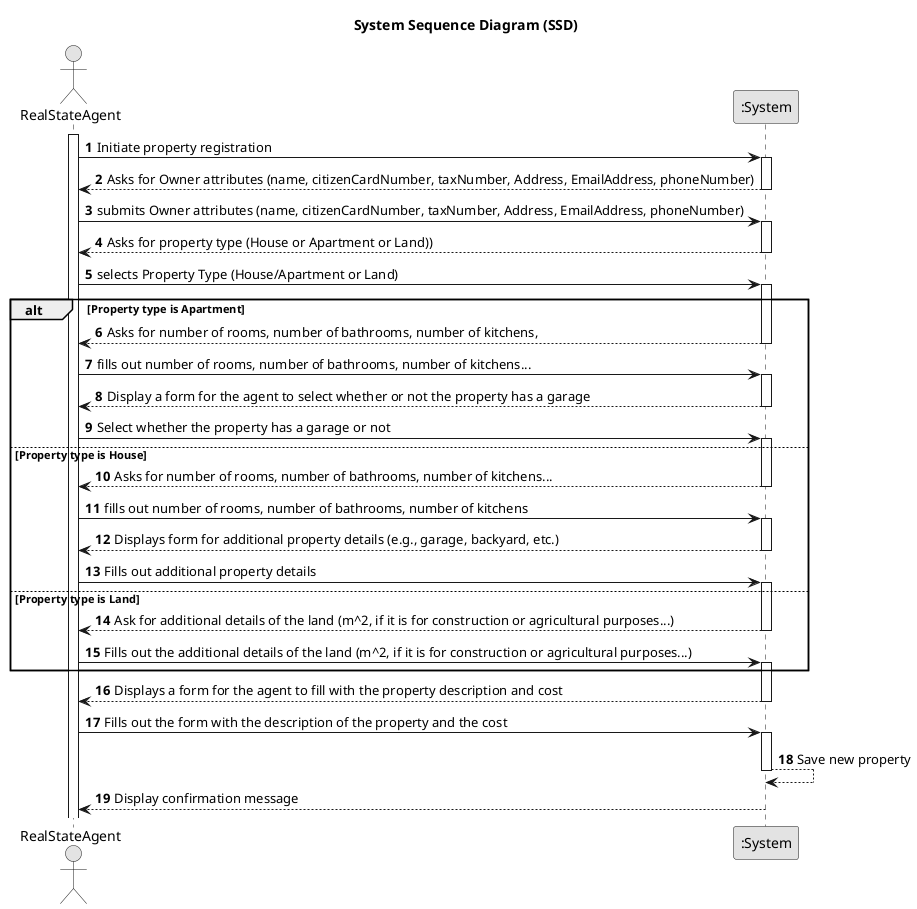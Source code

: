 @startuml
skinparam monochrome true
skinparam packageStyle rectangle
skinparam shadowing false

title System Sequence Diagram (SSD)

autonumber
actor "RealStateAgent" as User
participant ":System" as System

activate User

User -> System : Initiate property registration
activate System

System --> User : Asks for Owner attributes (name, citizenCardNumber, taxNumber, Address, EmailAddress, phoneNumber)
deactivate System

User -> System : submits Owner attributes (name, citizenCardNumber, taxNumber, Address, EmailAddress, phoneNumber)
activate System

System --> User : Asks for property type (House or Apartment or Land))
deactivate System

User -> System : selects Property Type (House/Apartment or Land)
activate System

alt Property type is Apartment

System --> User : Asks for number of rooms, number of bathrooms, number of kitchens,
deactivate System

User -> System : fills out number of rooms, number of bathrooms, number of kitchens...
activate System

System --> User : Display a form for the agent to select whether or not the property has a garage
deactivate System

User -> System : Select whether the property has a garage or not
activate System

else Property type is House

System --> User : Asks for number of rooms, number of bathrooms, number of kitchens...
deactivate System

User -> System : fills out number of rooms, number of bathrooms, number of kitchens
activate System

System --> User : Displays form for additional property details (e.g., garage, backyard, etc.)
deactivate System

User -> System : Fills out additional property details
activate System

else Property type is Land

System --> User : Ask for additional details of the land (m^2, if it is for construction or agricultural purposes...)
deactivate System

User -> System : Fills out the additional details of the land (m^2, if it is for construction or agricultural purposes...)
activate System

end

System --> User : Displays a form for the agent to fill with the property description and cost
deactivate System

User -> System : Fills out the form with the description of the property and the cost
activate System

System --> System: Save new property
deactivate System

System --> User: Display confirmation message
deactivate System
@enduml